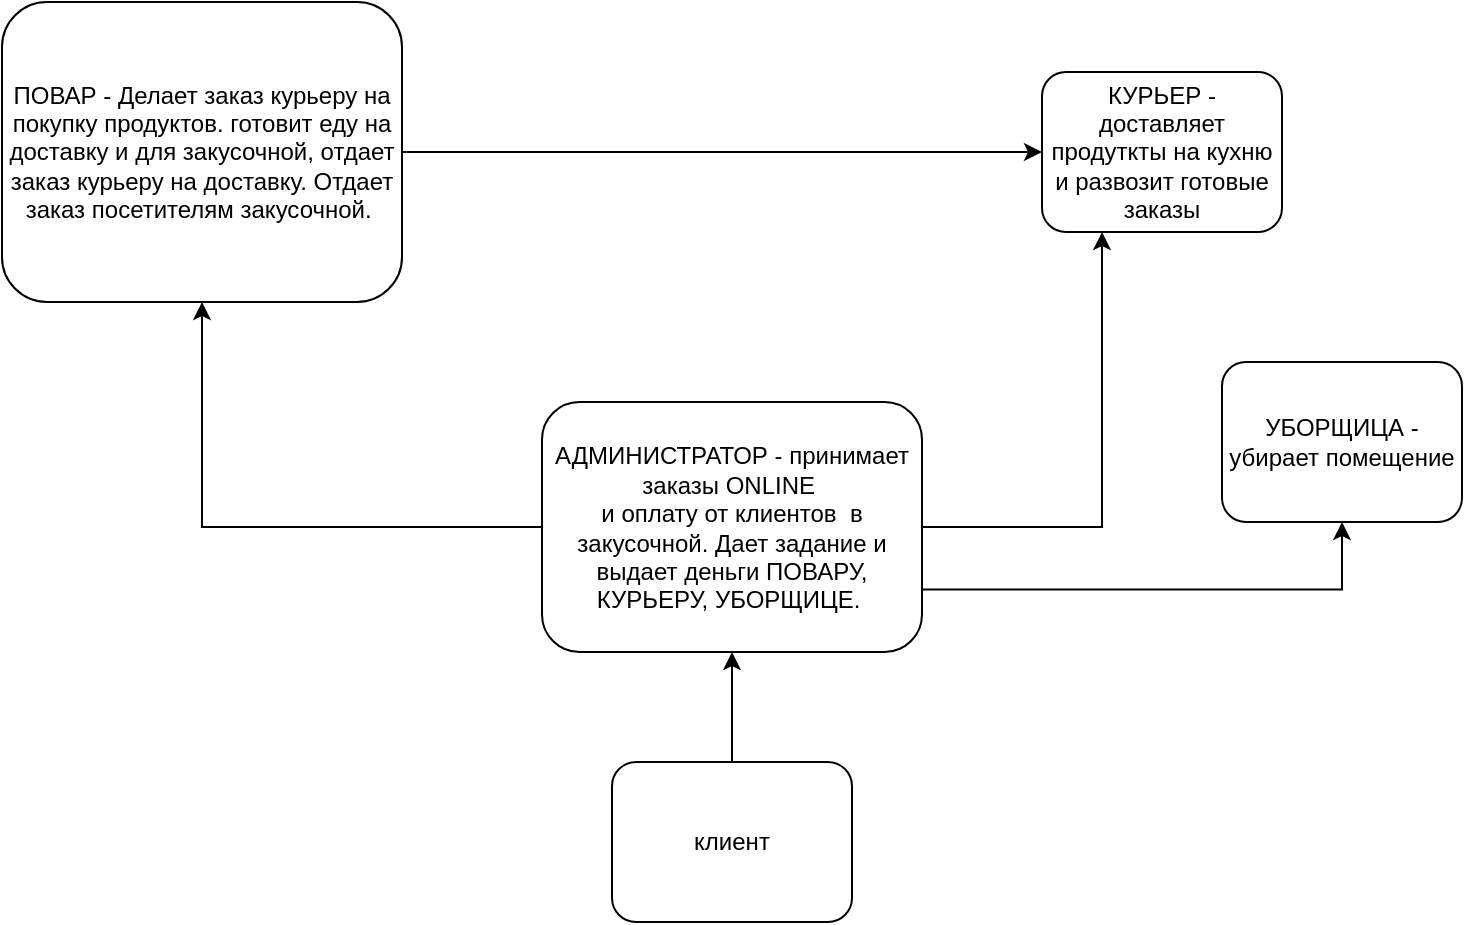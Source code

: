 <mxfile version="13.10.2" type="github">
  <diagram name="Page-1" id="2a216829-ef6e-dabb-86c1-c78162f3ba2b">
    <mxGraphModel dx="868" dy="477" grid="1" gridSize="10" guides="1" tooltips="1" connect="1" arrows="1" fold="1" page="1" pageScale="1" pageWidth="850" pageHeight="1100" background="#ffffff" math="0" shadow="0">
      <root>
        <mxCell id="0" />
        <mxCell id="1" parent="0" />
        <mxCell id="fwq0M9gHpzqw-vBs6o3f-12" style="edgeStyle=orthogonalEdgeStyle;rounded=0;orthogonalLoop=1;jettySize=auto;html=1;exitX=1;exitY=0.5;exitDx=0;exitDy=0;entryX=0;entryY=0.5;entryDx=0;entryDy=0;" edge="1" parent="1" source="7a84cebc1def654-2" target="7a84cebc1def654-12">
          <mxGeometry relative="1" as="geometry" />
        </mxCell>
        <mxCell id="7a84cebc1def654-2" value="ПОВАР - Делает заказ курьеру на покупку продуктов. готовит еду на доставку и для закусочной, отдает заказ курьеру на доставку. Отдает заказ посетителям закусочной.&amp;nbsp;" style="shape=ext;rounded=1;html=1;whiteSpace=wrap;" parent="1" vertex="1">
          <mxGeometry x="370" y="160" width="200" height="150" as="geometry" />
        </mxCell>
        <mxCell id="7a84cebc1def654-3" value="УБОРЩИЦА - убирает помещение" style="shape=ext;rounded=1;html=1;whiteSpace=wrap;" parent="1" vertex="1">
          <mxGeometry x="980" y="340" width="120" height="80" as="geometry" />
        </mxCell>
        <mxCell id="fwq0M9gHpzqw-vBs6o3f-8" style="edgeStyle=orthogonalEdgeStyle;rounded=0;orthogonalLoop=1;jettySize=auto;html=1;entryX=0.5;entryY=1;entryDx=0;entryDy=0;" edge="1" parent="1" source="7a84cebc1def654-8" target="7a84cebc1def654-29">
          <mxGeometry relative="1" as="geometry" />
        </mxCell>
        <mxCell id="7a84cebc1def654-8" value="клиент" style="shape=ext;rounded=1;html=1;whiteSpace=wrap;" parent="1" vertex="1">
          <mxGeometry x="675" y="540" width="120" height="80" as="geometry" />
        </mxCell>
        <mxCell id="7a84cebc1def654-12" value="КУРЬЕР - доставляет продуткты на кухню и развозит готовые заказы" style="html=1;whiteSpace=wrap;rounded=1;" parent="1" vertex="1">
          <mxGeometry x="890" y="195" width="120" height="80" as="geometry" />
        </mxCell>
        <mxCell id="fwq0M9gHpzqw-vBs6o3f-11" style="edgeStyle=orthogonalEdgeStyle;rounded=0;orthogonalLoop=1;jettySize=auto;html=1;exitX=0;exitY=0.5;exitDx=0;exitDy=0;entryX=0.5;entryY=1;entryDx=0;entryDy=0;" edge="1" parent="1" source="7a84cebc1def654-29" target="7a84cebc1def654-2">
          <mxGeometry relative="1" as="geometry" />
        </mxCell>
        <mxCell id="fwq0M9gHpzqw-vBs6o3f-13" style="edgeStyle=orthogonalEdgeStyle;rounded=0;orthogonalLoop=1;jettySize=auto;html=1;exitX=1;exitY=0.5;exitDx=0;exitDy=0;entryX=0.25;entryY=1;entryDx=0;entryDy=0;" edge="1" parent="1" source="7a84cebc1def654-29" target="7a84cebc1def654-12">
          <mxGeometry relative="1" as="geometry" />
        </mxCell>
        <mxCell id="fwq0M9gHpzqw-vBs6o3f-14" style="edgeStyle=orthogonalEdgeStyle;rounded=0;orthogonalLoop=1;jettySize=auto;html=1;exitX=1;exitY=0.75;exitDx=0;exitDy=0;entryX=0.5;entryY=1;entryDx=0;entryDy=0;" edge="1" parent="1" source="7a84cebc1def654-29" target="7a84cebc1def654-3">
          <mxGeometry relative="1" as="geometry" />
        </mxCell>
        <mxCell id="7a84cebc1def654-29" value="АДМИНИСТРАТОР - принимает заказы ONLINE&amp;nbsp;&lt;br&gt;и оплату от клиентов&amp;nbsp; в закусочной. Дает задание и выдает деньги ПОВАРУ, КУРЬЕРУ, УБОРЩИЦЕ.&amp;nbsp;" style="html=1;whiteSpace=wrap;rounded=1;" parent="1" vertex="1">
          <mxGeometry x="640" y="360" width="190" height="125" as="geometry" />
        </mxCell>
      </root>
    </mxGraphModel>
  </diagram>
</mxfile>
